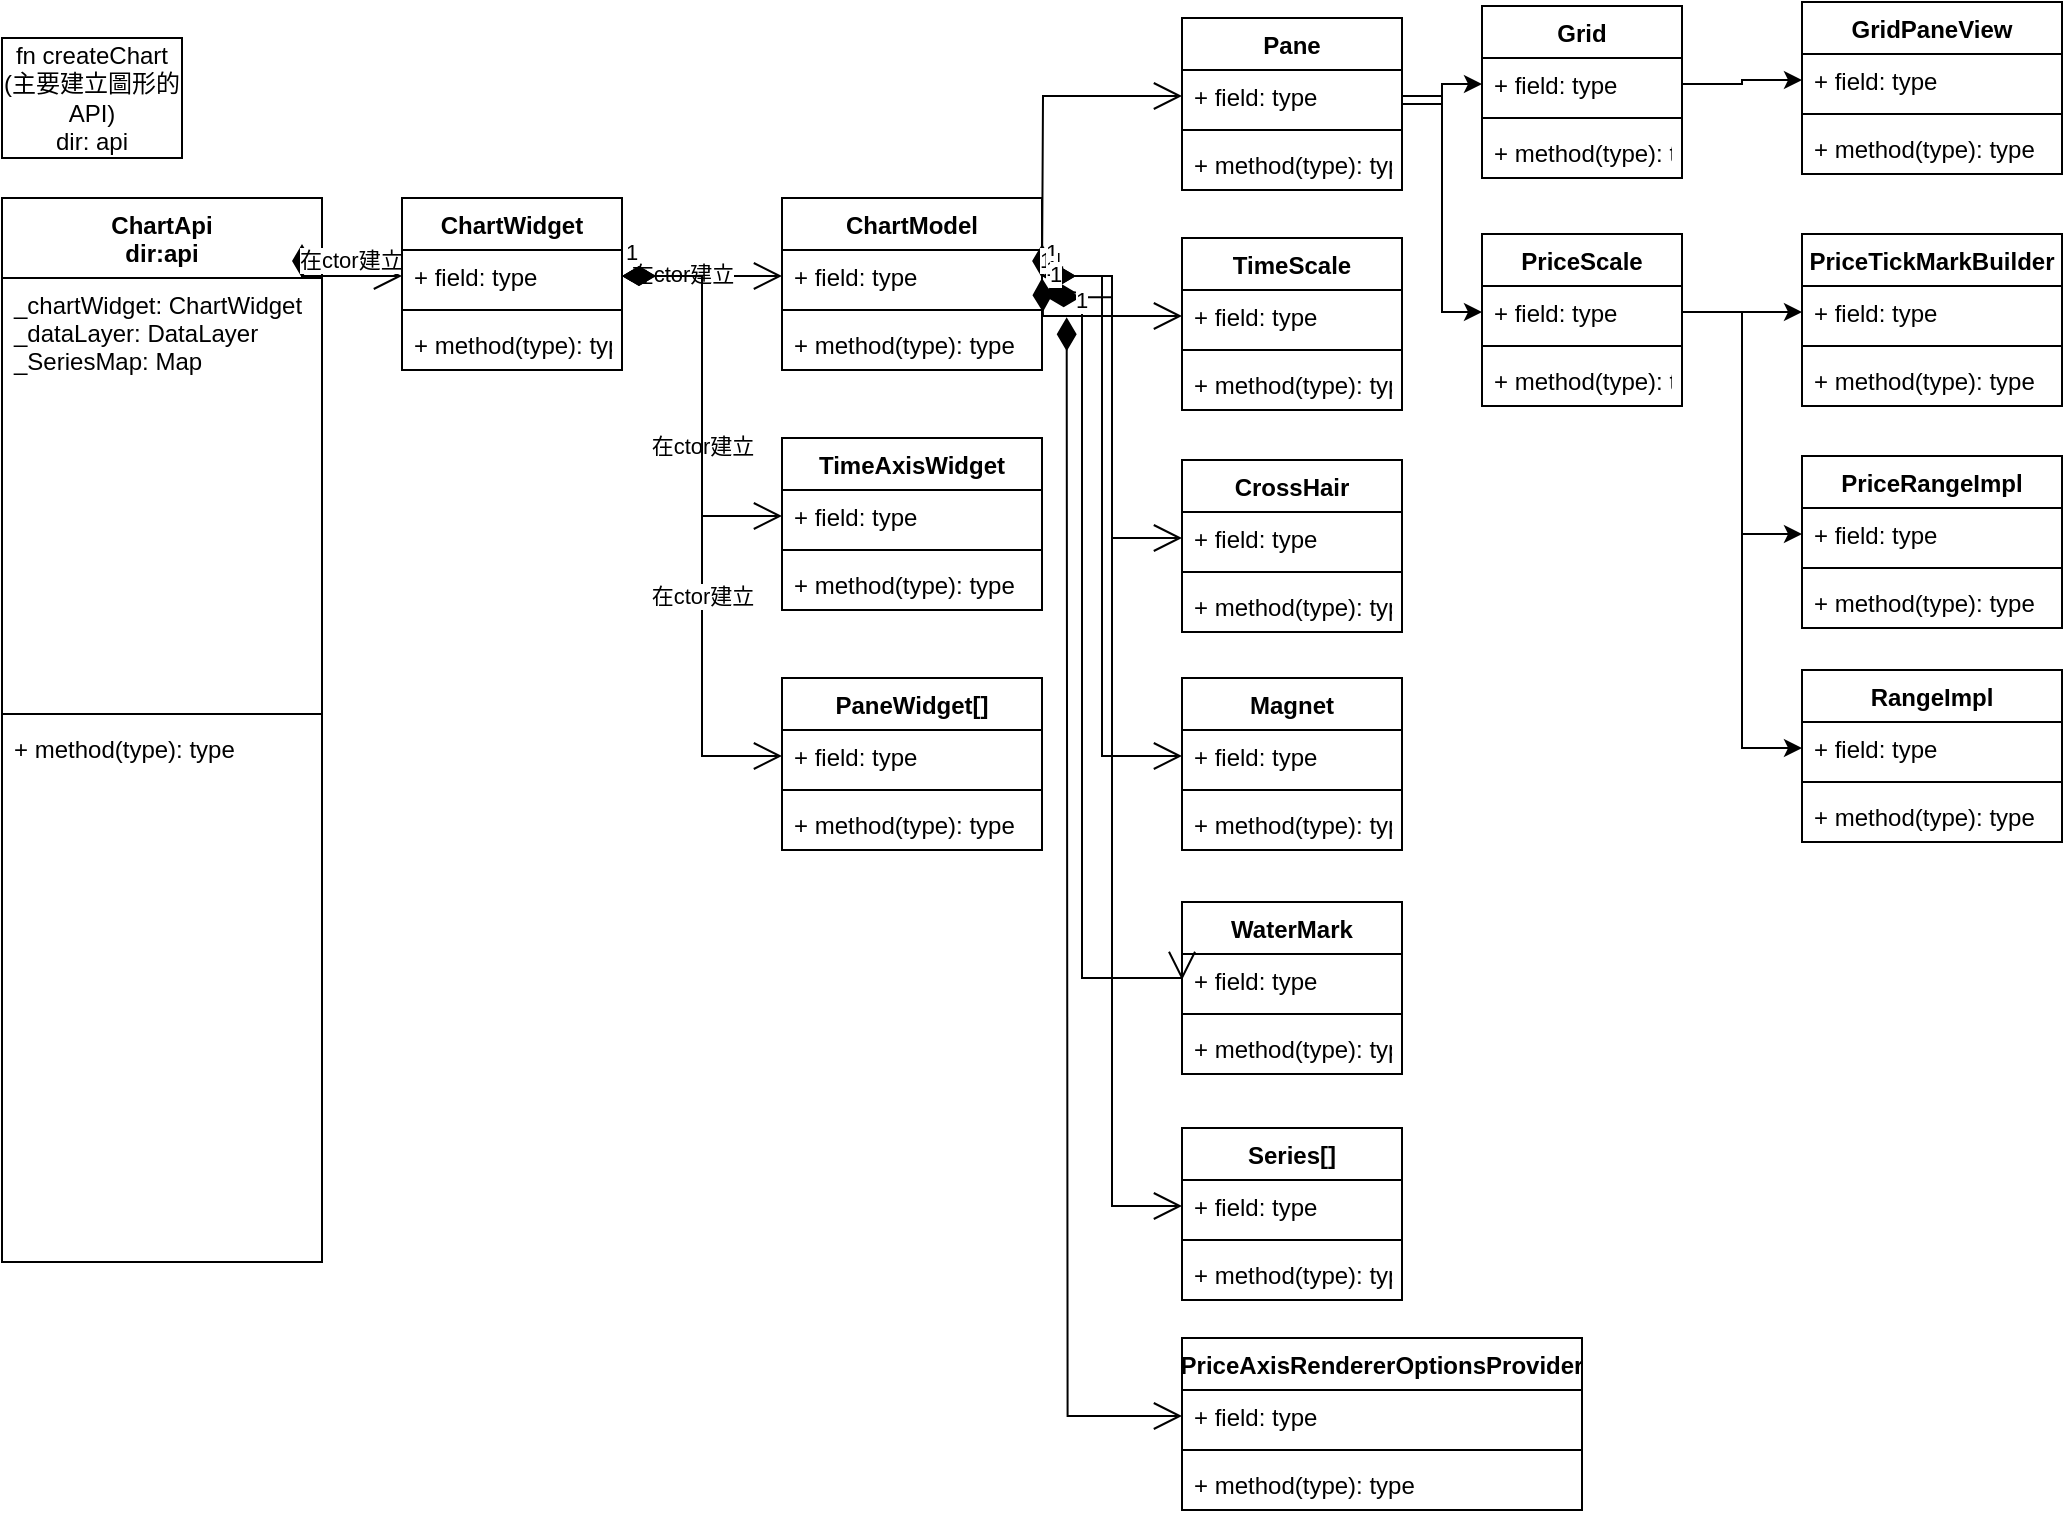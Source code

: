 <mxfile version="17.4.2" type="device" pages="2"><diagram id="wX4hpLJuxKX2fFAmijnq" name="chart"><mxGraphModel dx="1102" dy="941" grid="1" gridSize="10" guides="1" tooltips="1" connect="1" arrows="1" fold="1" page="1" pageScale="1" pageWidth="1169" pageHeight="827" math="0" shadow="0"><root><mxCell id="0"/><mxCell id="1" parent="0"/><mxCell id="rT1JqfNUoNxOcF4Sjbw8-1" value="fn createChart&lt;br&gt;(主要建立圖形的API)&lt;br&gt;dir: api" style="rounded=0;whiteSpace=wrap;html=1;" parent="1" vertex="1"><mxGeometry x="10" y="40" width="90" height="60" as="geometry"/></mxCell><mxCell id="rT1JqfNUoNxOcF4Sjbw8-2" value="ChartApi&#10;dir:api" style="swimlane;fontStyle=1;align=center;verticalAlign=top;childLayout=stackLayout;horizontal=1;startSize=40;horizontalStack=0;resizeParent=1;resizeParentMax=0;resizeLast=0;collapsible=1;marginBottom=0;" parent="1" vertex="1"><mxGeometry x="10" y="120" width="160" height="532" as="geometry"/></mxCell><mxCell id="rT1JqfNUoNxOcF4Sjbw8-13" value="在ctor建立" style="endArrow=open;html=1;endSize=12;startArrow=diamondThin;startSize=14;startFill=1;edgeStyle=orthogonalEdgeStyle;align=left;verticalAlign=bottom;rounded=0;entryX=0;entryY=0.5;entryDx=0;entryDy=0;" parent="rT1JqfNUoNxOcF4Sjbw8-2" target="rT1JqfNUoNxOcF4Sjbw8-7" edge="1"><mxGeometry x="-1" y="3" relative="1" as="geometry"><mxPoint x="150" y="40" as="sourcePoint"/><mxPoint x="310" y="40" as="targetPoint"/><Array as="points"><mxPoint x="150" y="39"/></Array></mxGeometry></mxCell><mxCell id="rT1JqfNUoNxOcF4Sjbw8-3" value="_chartWidget: ChartWidget&#10;_dataLayer: DataLayer&#10;_SeriesMap: Map" style="text;strokeColor=none;fillColor=none;align=left;verticalAlign=top;spacingLeft=4;spacingRight=4;overflow=hidden;rotatable=0;points=[[0,0.5],[1,0.5]];portConstraint=eastwest;" parent="rT1JqfNUoNxOcF4Sjbw8-2" vertex="1"><mxGeometry y="40" width="160" height="214" as="geometry"/></mxCell><mxCell id="rT1JqfNUoNxOcF4Sjbw8-4" value="" style="line;strokeWidth=1;fillColor=none;align=left;verticalAlign=middle;spacingTop=-1;spacingLeft=3;spacingRight=3;rotatable=0;labelPosition=right;points=[];portConstraint=eastwest;" parent="rT1JqfNUoNxOcF4Sjbw8-2" vertex="1"><mxGeometry y="254" width="160" height="8" as="geometry"/></mxCell><mxCell id="rT1JqfNUoNxOcF4Sjbw8-5" value="+ method(type): type" style="text;strokeColor=none;fillColor=none;align=left;verticalAlign=top;spacingLeft=4;spacingRight=4;overflow=hidden;rotatable=0;points=[[0,0.5],[1,0.5]];portConstraint=eastwest;" parent="rT1JqfNUoNxOcF4Sjbw8-2" vertex="1"><mxGeometry y="262" width="160" height="270" as="geometry"/></mxCell><mxCell id="rT1JqfNUoNxOcF4Sjbw8-6" value="ChartWidget" style="swimlane;fontStyle=1;align=center;verticalAlign=top;childLayout=stackLayout;horizontal=1;startSize=26;horizontalStack=0;resizeParent=1;resizeParentMax=0;resizeLast=0;collapsible=1;marginBottom=0;" parent="1" vertex="1"><mxGeometry x="210" y="120" width="110" height="86" as="geometry"/></mxCell><mxCell id="rT1JqfNUoNxOcF4Sjbw8-7" value="+ field: type" style="text;strokeColor=none;fillColor=none;align=left;verticalAlign=top;spacingLeft=4;spacingRight=4;overflow=hidden;rotatable=0;points=[[0,0.5],[1,0.5]];portConstraint=eastwest;" parent="rT1JqfNUoNxOcF4Sjbw8-6" vertex="1"><mxGeometry y="26" width="110" height="26" as="geometry"/></mxCell><mxCell id="rT1JqfNUoNxOcF4Sjbw8-8" value="" style="line;strokeWidth=1;fillColor=none;align=left;verticalAlign=middle;spacingTop=-1;spacingLeft=3;spacingRight=3;rotatable=0;labelPosition=right;points=[];portConstraint=eastwest;" parent="rT1JqfNUoNxOcF4Sjbw8-6" vertex="1"><mxGeometry y="52" width="110" height="8" as="geometry"/></mxCell><mxCell id="rT1JqfNUoNxOcF4Sjbw8-9" value="+ method(type): type" style="text;strokeColor=none;fillColor=none;align=left;verticalAlign=top;spacingLeft=4;spacingRight=4;overflow=hidden;rotatable=0;points=[[0,0.5],[1,0.5]];portConstraint=eastwest;" parent="rT1JqfNUoNxOcF4Sjbw8-6" vertex="1"><mxGeometry y="60" width="110" height="26" as="geometry"/></mxCell><mxCell id="rT1JqfNUoNxOcF4Sjbw8-15" value="ChartModel" style="swimlane;fontStyle=1;align=center;verticalAlign=top;childLayout=stackLayout;horizontal=1;startSize=26;horizontalStack=0;resizeParent=1;resizeParentMax=0;resizeLast=0;collapsible=1;marginBottom=0;" parent="1" vertex="1"><mxGeometry x="400" y="120" width="130" height="86" as="geometry"/></mxCell><mxCell id="rT1JqfNUoNxOcF4Sjbw8-16" value="+ field: type" style="text;strokeColor=none;fillColor=none;align=left;verticalAlign=top;spacingLeft=4;spacingRight=4;overflow=hidden;rotatable=0;points=[[0,0.5],[1,0.5]];portConstraint=eastwest;" parent="rT1JqfNUoNxOcF4Sjbw8-15" vertex="1"><mxGeometry y="26" width="130" height="26" as="geometry"/></mxCell><mxCell id="rT1JqfNUoNxOcF4Sjbw8-17" value="" style="line;strokeWidth=1;fillColor=none;align=left;verticalAlign=middle;spacingTop=-1;spacingLeft=3;spacingRight=3;rotatable=0;labelPosition=right;points=[];portConstraint=eastwest;" parent="rT1JqfNUoNxOcF4Sjbw8-15" vertex="1"><mxGeometry y="52" width="130" height="8" as="geometry"/></mxCell><mxCell id="rT1JqfNUoNxOcF4Sjbw8-18" value="+ method(type): type" style="text;strokeColor=none;fillColor=none;align=left;verticalAlign=top;spacingLeft=4;spacingRight=4;overflow=hidden;rotatable=0;points=[[0,0.5],[1,0.5]];portConstraint=eastwest;" parent="rT1JqfNUoNxOcF4Sjbw8-15" vertex="1"><mxGeometry y="60" width="130" height="26" as="geometry"/></mxCell><mxCell id="rT1JqfNUoNxOcF4Sjbw8-23" value="1" style="endArrow=open;html=1;endSize=12;startArrow=diamondThin;startSize=14;startFill=1;edgeStyle=orthogonalEdgeStyle;align=left;verticalAlign=bottom;rounded=0;exitX=1;exitY=0.5;exitDx=0;exitDy=0;" parent="1" source="rT1JqfNUoNxOcF4Sjbw8-7" target="rT1JqfNUoNxOcF4Sjbw8-16" edge="1"><mxGeometry x="-1" y="3" relative="1" as="geometry"><mxPoint x="300" y="300" as="sourcePoint"/><mxPoint x="400" y="159" as="targetPoint"/></mxGeometry></mxCell><mxCell id="rT1JqfNUoNxOcF4Sjbw8-24" value="在ctor建立" style="edgeLabel;html=1;align=center;verticalAlign=middle;resizable=0;points=[];" parent="rT1JqfNUoNxOcF4Sjbw8-23" vertex="1" connectable="0"><mxGeometry x="-0.255" y="1" relative="1" as="geometry"><mxPoint as="offset"/></mxGeometry></mxCell><mxCell id="rT1JqfNUoNxOcF4Sjbw8-25" value="TimeAxisWidget" style="swimlane;fontStyle=1;align=center;verticalAlign=top;childLayout=stackLayout;horizontal=1;startSize=26;horizontalStack=0;resizeParent=1;resizeParentMax=0;resizeLast=0;collapsible=1;marginBottom=0;" parent="1" vertex="1"><mxGeometry x="400" y="240" width="130" height="86" as="geometry"/></mxCell><mxCell id="rT1JqfNUoNxOcF4Sjbw8-26" value="+ field: type" style="text;strokeColor=none;fillColor=none;align=left;verticalAlign=top;spacingLeft=4;spacingRight=4;overflow=hidden;rotatable=0;points=[[0,0.5],[1,0.5]];portConstraint=eastwest;" parent="rT1JqfNUoNxOcF4Sjbw8-25" vertex="1"><mxGeometry y="26" width="130" height="26" as="geometry"/></mxCell><mxCell id="rT1JqfNUoNxOcF4Sjbw8-27" value="" style="line;strokeWidth=1;fillColor=none;align=left;verticalAlign=middle;spacingTop=-1;spacingLeft=3;spacingRight=3;rotatable=0;labelPosition=right;points=[];portConstraint=eastwest;" parent="rT1JqfNUoNxOcF4Sjbw8-25" vertex="1"><mxGeometry y="52" width="130" height="8" as="geometry"/></mxCell><mxCell id="rT1JqfNUoNxOcF4Sjbw8-28" value="+ method(type): type" style="text;strokeColor=none;fillColor=none;align=left;verticalAlign=top;spacingLeft=4;spacingRight=4;overflow=hidden;rotatable=0;points=[[0,0.5],[1,0.5]];portConstraint=eastwest;" parent="rT1JqfNUoNxOcF4Sjbw8-25" vertex="1"><mxGeometry y="60" width="130" height="26" as="geometry"/></mxCell><mxCell id="rT1JqfNUoNxOcF4Sjbw8-29" value="1" style="endArrow=open;html=1;endSize=12;startArrow=diamondThin;startSize=14;startFill=1;edgeStyle=orthogonalEdgeStyle;align=left;verticalAlign=bottom;rounded=0;entryX=0;entryY=0.5;entryDx=0;entryDy=0;exitX=1;exitY=0.5;exitDx=0;exitDy=0;" parent="1" source="rT1JqfNUoNxOcF4Sjbw8-7" target="rT1JqfNUoNxOcF4Sjbw8-26" edge="1"><mxGeometry x="-1" y="3" relative="1" as="geometry"><mxPoint x="250" y="290" as="sourcePoint"/><mxPoint x="410" y="290" as="targetPoint"/></mxGeometry></mxCell><mxCell id="rT1JqfNUoNxOcF4Sjbw8-30" value="在ctor建立" style="edgeLabel;html=1;align=center;verticalAlign=middle;resizable=0;points=[];" parent="rT1JqfNUoNxOcF4Sjbw8-29" vertex="1" connectable="0"><mxGeometry x="0.25" relative="1" as="geometry"><mxPoint as="offset"/></mxGeometry></mxCell><mxCell id="rT1JqfNUoNxOcF4Sjbw8-31" value="PaneWidget[]" style="swimlane;fontStyle=1;align=center;verticalAlign=top;childLayout=stackLayout;horizontal=1;startSize=26;horizontalStack=0;resizeParent=1;resizeParentMax=0;resizeLast=0;collapsible=1;marginBottom=0;" parent="1" vertex="1"><mxGeometry x="400" y="360" width="130" height="86" as="geometry"/></mxCell><mxCell id="rT1JqfNUoNxOcF4Sjbw8-32" value="+ field: type" style="text;strokeColor=none;fillColor=none;align=left;verticalAlign=top;spacingLeft=4;spacingRight=4;overflow=hidden;rotatable=0;points=[[0,0.5],[1,0.5]];portConstraint=eastwest;" parent="rT1JqfNUoNxOcF4Sjbw8-31" vertex="1"><mxGeometry y="26" width="130" height="26" as="geometry"/></mxCell><mxCell id="rT1JqfNUoNxOcF4Sjbw8-33" value="" style="line;strokeWidth=1;fillColor=none;align=left;verticalAlign=middle;spacingTop=-1;spacingLeft=3;spacingRight=3;rotatable=0;labelPosition=right;points=[];portConstraint=eastwest;" parent="rT1JqfNUoNxOcF4Sjbw8-31" vertex="1"><mxGeometry y="52" width="130" height="8" as="geometry"/></mxCell><mxCell id="rT1JqfNUoNxOcF4Sjbw8-34" value="+ method(type): type" style="text;strokeColor=none;fillColor=none;align=left;verticalAlign=top;spacingLeft=4;spacingRight=4;overflow=hidden;rotatable=0;points=[[0,0.5],[1,0.5]];portConstraint=eastwest;" parent="rT1JqfNUoNxOcF4Sjbw8-31" vertex="1"><mxGeometry y="60" width="130" height="26" as="geometry"/></mxCell><mxCell id="rT1JqfNUoNxOcF4Sjbw8-36" value="1" style="endArrow=open;html=1;endSize=12;startArrow=diamondThin;startSize=14;startFill=1;edgeStyle=orthogonalEdgeStyle;align=left;verticalAlign=bottom;rounded=0;entryX=0;entryY=0.5;entryDx=0;entryDy=0;exitX=1;exitY=0.5;exitDx=0;exitDy=0;" parent="1" source="rT1JqfNUoNxOcF4Sjbw8-7" target="rT1JqfNUoNxOcF4Sjbw8-32" edge="1"><mxGeometry x="-1" y="3" relative="1" as="geometry"><mxPoint x="330" y="169" as="sourcePoint"/><mxPoint x="410" y="289" as="targetPoint"/></mxGeometry></mxCell><mxCell id="rT1JqfNUoNxOcF4Sjbw8-37" value="在ctor建立" style="edgeLabel;html=1;align=center;verticalAlign=middle;resizable=0;points=[];" parent="rT1JqfNUoNxOcF4Sjbw8-36" vertex="1" connectable="0"><mxGeometry x="0.25" relative="1" as="geometry"><mxPoint as="offset"/></mxGeometry></mxCell><mxCell id="9ZNfrQ0aLIM0Vaa7rrY8-13" style="edgeStyle=orthogonalEdgeStyle;rounded=0;orthogonalLoop=1;jettySize=auto;html=1;entryX=0;entryY=0.5;entryDx=0;entryDy=0;" parent="1" source="k23YChKRUYtq7z4PRbTY-1" target="9ZNfrQ0aLIM0Vaa7rrY8-8" edge="1"><mxGeometry relative="1" as="geometry"/></mxCell><mxCell id="k23YChKRUYtq7z4PRbTY-1" value="Pane" style="swimlane;fontStyle=1;align=center;verticalAlign=top;childLayout=stackLayout;horizontal=1;startSize=26;horizontalStack=0;resizeParent=1;resizeParentMax=0;resizeLast=0;collapsible=1;marginBottom=0;" parent="1" vertex="1"><mxGeometry x="600" y="30" width="110" height="86" as="geometry"/></mxCell><mxCell id="k23YChKRUYtq7z4PRbTY-2" value="+ field: type" style="text;strokeColor=none;fillColor=none;align=left;verticalAlign=top;spacingLeft=4;spacingRight=4;overflow=hidden;rotatable=0;points=[[0,0.5],[1,0.5]];portConstraint=eastwest;" parent="k23YChKRUYtq7z4PRbTY-1" vertex="1"><mxGeometry y="26" width="110" height="26" as="geometry"/></mxCell><mxCell id="k23YChKRUYtq7z4PRbTY-3" value="" style="line;strokeWidth=1;fillColor=none;align=left;verticalAlign=middle;spacingTop=-1;spacingLeft=3;spacingRight=3;rotatable=0;labelPosition=right;points=[];portConstraint=eastwest;" parent="k23YChKRUYtq7z4PRbTY-1" vertex="1"><mxGeometry y="52" width="110" height="8" as="geometry"/></mxCell><mxCell id="k23YChKRUYtq7z4PRbTY-4" value="+ method(type): type" style="text;strokeColor=none;fillColor=none;align=left;verticalAlign=top;spacingLeft=4;spacingRight=4;overflow=hidden;rotatable=0;points=[[0,0.5],[1,0.5]];portConstraint=eastwest;" parent="k23YChKRUYtq7z4PRbTY-1" vertex="1"><mxGeometry y="60" width="110" height="26" as="geometry"/></mxCell><mxCell id="k23YChKRUYtq7z4PRbTY-5" value="TimeScale" style="swimlane;fontStyle=1;align=center;verticalAlign=top;childLayout=stackLayout;horizontal=1;startSize=26;horizontalStack=0;resizeParent=1;resizeParentMax=0;resizeLast=0;collapsible=1;marginBottom=0;" parent="1" vertex="1"><mxGeometry x="600" y="140" width="110" height="86" as="geometry"/></mxCell><mxCell id="k23YChKRUYtq7z4PRbTY-23" value="1" style="endArrow=open;html=1;endSize=12;startArrow=diamondThin;startSize=14;startFill=1;edgeStyle=orthogonalEdgeStyle;align=left;verticalAlign=bottom;rounded=0;entryX=0;entryY=0.5;entryDx=0;entryDy=0;" parent="k23YChKRUYtq7z4PRbTY-5" target="k23YChKRUYtq7z4PRbTY-6" edge="1"><mxGeometry x="-1" y="3" relative="1" as="geometry"><mxPoint x="-70" y="20" as="sourcePoint"/><mxPoint x="90" y="26" as="targetPoint"/></mxGeometry></mxCell><mxCell id="k23YChKRUYtq7z4PRbTY-6" value="+ field: type" style="text;strokeColor=none;fillColor=none;align=left;verticalAlign=top;spacingLeft=4;spacingRight=4;overflow=hidden;rotatable=0;points=[[0,0.5],[1,0.5]];portConstraint=eastwest;" parent="k23YChKRUYtq7z4PRbTY-5" vertex="1"><mxGeometry y="26" width="110" height="26" as="geometry"/></mxCell><mxCell id="k23YChKRUYtq7z4PRbTY-7" value="" style="line;strokeWidth=1;fillColor=none;align=left;verticalAlign=middle;spacingTop=-1;spacingLeft=3;spacingRight=3;rotatable=0;labelPosition=right;points=[];portConstraint=eastwest;" parent="k23YChKRUYtq7z4PRbTY-5" vertex="1"><mxGeometry y="52" width="110" height="8" as="geometry"/></mxCell><mxCell id="k23YChKRUYtq7z4PRbTY-8" value="+ method(type): type" style="text;strokeColor=none;fillColor=none;align=left;verticalAlign=top;spacingLeft=4;spacingRight=4;overflow=hidden;rotatable=0;points=[[0,0.5],[1,0.5]];portConstraint=eastwest;" parent="k23YChKRUYtq7z4PRbTY-5" vertex="1"><mxGeometry y="60" width="110" height="26" as="geometry"/></mxCell><mxCell id="k23YChKRUYtq7z4PRbTY-9" value="CrossHair" style="swimlane;fontStyle=1;align=center;verticalAlign=top;childLayout=stackLayout;horizontal=1;startSize=26;horizontalStack=0;resizeParent=1;resizeParentMax=0;resizeLast=0;collapsible=1;marginBottom=0;" parent="1" vertex="1"><mxGeometry x="600" y="251" width="110" height="86" as="geometry"/></mxCell><mxCell id="k23YChKRUYtq7z4PRbTY-10" value="+ field: type" style="text;strokeColor=none;fillColor=none;align=left;verticalAlign=top;spacingLeft=4;spacingRight=4;overflow=hidden;rotatable=0;points=[[0,0.5],[1,0.5]];portConstraint=eastwest;" parent="k23YChKRUYtq7z4PRbTY-9" vertex="1"><mxGeometry y="26" width="110" height="26" as="geometry"/></mxCell><mxCell id="k23YChKRUYtq7z4PRbTY-11" value="" style="line;strokeWidth=1;fillColor=none;align=left;verticalAlign=middle;spacingTop=-1;spacingLeft=3;spacingRight=3;rotatable=0;labelPosition=right;points=[];portConstraint=eastwest;" parent="k23YChKRUYtq7z4PRbTY-9" vertex="1"><mxGeometry y="52" width="110" height="8" as="geometry"/></mxCell><mxCell id="k23YChKRUYtq7z4PRbTY-12" value="+ method(type): type" style="text;strokeColor=none;fillColor=none;align=left;verticalAlign=top;spacingLeft=4;spacingRight=4;overflow=hidden;rotatable=0;points=[[0,0.5],[1,0.5]];portConstraint=eastwest;" parent="k23YChKRUYtq7z4PRbTY-9" vertex="1"><mxGeometry y="60" width="110" height="26" as="geometry"/></mxCell><mxCell id="k23YChKRUYtq7z4PRbTY-13" value="Magnet" style="swimlane;fontStyle=1;align=center;verticalAlign=top;childLayout=stackLayout;horizontal=1;startSize=26;horizontalStack=0;resizeParent=1;resizeParentMax=0;resizeLast=0;collapsible=1;marginBottom=0;" parent="1" vertex="1"><mxGeometry x="600" y="360" width="110" height="86" as="geometry"/></mxCell><mxCell id="k23YChKRUYtq7z4PRbTY-14" value="+ field: type" style="text;strokeColor=none;fillColor=none;align=left;verticalAlign=top;spacingLeft=4;spacingRight=4;overflow=hidden;rotatable=0;points=[[0,0.5],[1,0.5]];portConstraint=eastwest;" parent="k23YChKRUYtq7z4PRbTY-13" vertex="1"><mxGeometry y="26" width="110" height="26" as="geometry"/></mxCell><mxCell id="k23YChKRUYtq7z4PRbTY-15" value="" style="line;strokeWidth=1;fillColor=none;align=left;verticalAlign=middle;spacingTop=-1;spacingLeft=3;spacingRight=3;rotatable=0;labelPosition=right;points=[];portConstraint=eastwest;" parent="k23YChKRUYtq7z4PRbTY-13" vertex="1"><mxGeometry y="52" width="110" height="8" as="geometry"/></mxCell><mxCell id="k23YChKRUYtq7z4PRbTY-16" value="+ method(type): type" style="text;strokeColor=none;fillColor=none;align=left;verticalAlign=top;spacingLeft=4;spacingRight=4;overflow=hidden;rotatable=0;points=[[0,0.5],[1,0.5]];portConstraint=eastwest;" parent="k23YChKRUYtq7z4PRbTY-13" vertex="1"><mxGeometry y="60" width="110" height="26" as="geometry"/></mxCell><mxCell id="k23YChKRUYtq7z4PRbTY-17" value="WaterMark" style="swimlane;fontStyle=1;align=center;verticalAlign=top;childLayout=stackLayout;horizontal=1;startSize=26;horizontalStack=0;resizeParent=1;resizeParentMax=0;resizeLast=0;collapsible=1;marginBottom=0;" parent="1" vertex="1"><mxGeometry x="600" y="472" width="110" height="86" as="geometry"/></mxCell><mxCell id="k23YChKRUYtq7z4PRbTY-18" value="+ field: type" style="text;strokeColor=none;fillColor=none;align=left;verticalAlign=top;spacingLeft=4;spacingRight=4;overflow=hidden;rotatable=0;points=[[0,0.5],[1,0.5]];portConstraint=eastwest;" parent="k23YChKRUYtq7z4PRbTY-17" vertex="1"><mxGeometry y="26" width="110" height="26" as="geometry"/></mxCell><mxCell id="k23YChKRUYtq7z4PRbTY-19" value="" style="line;strokeWidth=1;fillColor=none;align=left;verticalAlign=middle;spacingTop=-1;spacingLeft=3;spacingRight=3;rotatable=0;labelPosition=right;points=[];portConstraint=eastwest;" parent="k23YChKRUYtq7z4PRbTY-17" vertex="1"><mxGeometry y="52" width="110" height="8" as="geometry"/></mxCell><mxCell id="k23YChKRUYtq7z4PRbTY-20" value="+ method(type): type" style="text;strokeColor=none;fillColor=none;align=left;verticalAlign=top;spacingLeft=4;spacingRight=4;overflow=hidden;rotatable=0;points=[[0,0.5],[1,0.5]];portConstraint=eastwest;" parent="k23YChKRUYtq7z4PRbTY-17" vertex="1"><mxGeometry y="60" width="110" height="26" as="geometry"/></mxCell><mxCell id="k23YChKRUYtq7z4PRbTY-22" value="1" style="endArrow=open;html=1;endSize=12;startArrow=diamondThin;startSize=14;startFill=1;edgeStyle=orthogonalEdgeStyle;align=left;verticalAlign=bottom;rounded=0;entryX=0;entryY=0.5;entryDx=0;entryDy=0;" parent="1" target="k23YChKRUYtq7z4PRbTY-2" edge="1"><mxGeometry x="-1" y="3" relative="1" as="geometry"><mxPoint x="530" y="160" as="sourcePoint"/><mxPoint x="690" y="160" as="targetPoint"/></mxGeometry></mxCell><mxCell id="k23YChKRUYtq7z4PRbTY-24" value="1" style="endArrow=open;html=1;endSize=12;startArrow=diamondThin;startSize=14;startFill=1;edgeStyle=orthogonalEdgeStyle;align=left;verticalAlign=bottom;rounded=0;entryX=0;entryY=0.5;entryDx=0;entryDy=0;" parent="1" source="rT1JqfNUoNxOcF4Sjbw8-16" target="k23YChKRUYtq7z4PRbTY-10" edge="1"><mxGeometry x="-1" y="3" relative="1" as="geometry"><mxPoint x="550" y="210" as="sourcePoint"/><mxPoint x="710" y="210" as="targetPoint"/></mxGeometry></mxCell><mxCell id="k23YChKRUYtq7z4PRbTY-25" value="1" style="endArrow=open;html=1;endSize=12;startArrow=diamondThin;startSize=14;startFill=1;edgeStyle=orthogonalEdgeStyle;align=left;verticalAlign=bottom;rounded=0;exitX=1;exitY=0.5;exitDx=0;exitDy=0;entryX=0;entryY=0.5;entryDx=0;entryDy=0;" parent="1" source="rT1JqfNUoNxOcF4Sjbw8-16" target="k23YChKRUYtq7z4PRbTY-14" edge="1"><mxGeometry x="-1" y="3" relative="1" as="geometry"><mxPoint x="510" y="480" as="sourcePoint"/><mxPoint x="670" y="480" as="targetPoint"/><Array as="points"><mxPoint x="560" y="159"/><mxPoint x="560" y="399"/></Array></mxGeometry></mxCell><mxCell id="k23YChKRUYtq7z4PRbTY-26" value="1" style="endArrow=open;html=1;endSize=12;startArrow=diamondThin;startSize=14;startFill=1;edgeStyle=orthogonalEdgeStyle;align=left;verticalAlign=bottom;rounded=0;exitX=1;exitY=0.815;exitDx=0;exitDy=0;exitPerimeter=0;entryX=0;entryY=0.5;entryDx=0;entryDy=0;" parent="1" source="rT1JqfNUoNxOcF4Sjbw8-16" target="k23YChKRUYtq7z4PRbTY-18" edge="1"><mxGeometry x="-1" y="3" relative="1" as="geometry"><mxPoint x="500" y="520" as="sourcePoint"/><mxPoint x="590" y="510" as="targetPoint"/><Array as="points"><mxPoint x="550" y="167"/><mxPoint x="550" y="510"/></Array></mxGeometry></mxCell><mxCell id="k23YChKRUYtq7z4PRbTY-27" value="Series[]" style="swimlane;fontStyle=1;align=center;verticalAlign=top;childLayout=stackLayout;horizontal=1;startSize=26;horizontalStack=0;resizeParent=1;resizeParentMax=0;resizeLast=0;collapsible=1;marginBottom=0;" parent="1" vertex="1"><mxGeometry x="600" y="585" width="110" height="86" as="geometry"/></mxCell><mxCell id="k23YChKRUYtq7z4PRbTY-28" value="+ field: type" style="text;strokeColor=none;fillColor=none;align=left;verticalAlign=top;spacingLeft=4;spacingRight=4;overflow=hidden;rotatable=0;points=[[0,0.5],[1,0.5]];portConstraint=eastwest;" parent="k23YChKRUYtq7z4PRbTY-27" vertex="1"><mxGeometry y="26" width="110" height="26" as="geometry"/></mxCell><mxCell id="k23YChKRUYtq7z4PRbTY-29" value="" style="line;strokeWidth=1;fillColor=none;align=left;verticalAlign=middle;spacingTop=-1;spacingLeft=3;spacingRight=3;rotatable=0;labelPosition=right;points=[];portConstraint=eastwest;" parent="k23YChKRUYtq7z4PRbTY-27" vertex="1"><mxGeometry y="52" width="110" height="8" as="geometry"/></mxCell><mxCell id="k23YChKRUYtq7z4PRbTY-30" value="+ method(type): type" style="text;strokeColor=none;fillColor=none;align=left;verticalAlign=top;spacingLeft=4;spacingRight=4;overflow=hidden;rotatable=0;points=[[0,0.5],[1,0.5]];portConstraint=eastwest;" parent="k23YChKRUYtq7z4PRbTY-27" vertex="1"><mxGeometry y="60" width="110" height="26" as="geometry"/></mxCell><mxCell id="k23YChKRUYtq7z4PRbTY-31" value="1" style="endArrow=open;html=1;endSize=12;startArrow=diamondThin;startSize=14;startFill=1;edgeStyle=orthogonalEdgeStyle;align=left;verticalAlign=bottom;rounded=0;exitX=1.018;exitY=0.908;exitDx=0;exitDy=0;exitPerimeter=0;entryX=0;entryY=0.5;entryDx=0;entryDy=0;" parent="1" source="rT1JqfNUoNxOcF4Sjbw8-16" target="k23YChKRUYtq7z4PRbTY-28" edge="1"><mxGeometry x="-1" y="3" relative="1" as="geometry"><mxPoint x="460" y="640" as="sourcePoint"/><mxPoint x="620" y="640" as="targetPoint"/></mxGeometry></mxCell><mxCell id="9ZNfrQ0aLIM0Vaa7rrY8-1" value="PriceAxisRendererOptionsProvider" style="swimlane;fontStyle=1;align=center;verticalAlign=top;childLayout=stackLayout;horizontal=1;startSize=26;horizontalStack=0;resizeParent=1;resizeParentMax=0;resizeLast=0;collapsible=1;marginBottom=0;" parent="1" vertex="1"><mxGeometry x="600" y="690" width="200" height="86" as="geometry"/></mxCell><mxCell id="9ZNfrQ0aLIM0Vaa7rrY8-2" value="+ field: type" style="text;strokeColor=none;fillColor=none;align=left;verticalAlign=top;spacingLeft=4;spacingRight=4;overflow=hidden;rotatable=0;points=[[0,0.5],[1,0.5]];portConstraint=eastwest;" parent="9ZNfrQ0aLIM0Vaa7rrY8-1" vertex="1"><mxGeometry y="26" width="200" height="26" as="geometry"/></mxCell><mxCell id="9ZNfrQ0aLIM0Vaa7rrY8-3" value="" style="line;strokeWidth=1;fillColor=none;align=left;verticalAlign=middle;spacingTop=-1;spacingLeft=3;spacingRight=3;rotatable=0;labelPosition=right;points=[];portConstraint=eastwest;" parent="9ZNfrQ0aLIM0Vaa7rrY8-1" vertex="1"><mxGeometry y="52" width="200" height="8" as="geometry"/></mxCell><mxCell id="9ZNfrQ0aLIM0Vaa7rrY8-4" value="+ method(type): type" style="text;strokeColor=none;fillColor=none;align=left;verticalAlign=top;spacingLeft=4;spacingRight=4;overflow=hidden;rotatable=0;points=[[0,0.5],[1,0.5]];portConstraint=eastwest;" parent="9ZNfrQ0aLIM0Vaa7rrY8-1" vertex="1"><mxGeometry y="60" width="200" height="26" as="geometry"/></mxCell><mxCell id="9ZNfrQ0aLIM0Vaa7rrY8-6" value="1" style="endArrow=open;html=1;endSize=12;startArrow=diamondThin;startSize=14;startFill=1;edgeStyle=orthogonalEdgeStyle;align=left;verticalAlign=bottom;rounded=0;exitX=1.018;exitY=0.908;exitDx=0;exitDy=0;exitPerimeter=0;entryX=0;entryY=0.5;entryDx=0;entryDy=0;" parent="1" target="9ZNfrQ0aLIM0Vaa7rrY8-2" edge="1"><mxGeometry x="-1" y="3" relative="1" as="geometry"><mxPoint x="542.34" y="179.608" as="sourcePoint"/><mxPoint x="610" y="634" as="targetPoint"/></mxGeometry></mxCell><mxCell id="9ZNfrQ0aLIM0Vaa7rrY8-7" value="Grid" style="swimlane;fontStyle=1;align=center;verticalAlign=top;childLayout=stackLayout;horizontal=1;startSize=26;horizontalStack=0;resizeParent=1;resizeParentMax=0;resizeLast=0;collapsible=1;marginBottom=0;" parent="1" vertex="1"><mxGeometry x="750" y="24" width="100" height="86" as="geometry"/></mxCell><mxCell id="9ZNfrQ0aLIM0Vaa7rrY8-8" value="+ field: type" style="text;strokeColor=none;fillColor=none;align=left;verticalAlign=top;spacingLeft=4;spacingRight=4;overflow=hidden;rotatable=0;points=[[0,0.5],[1,0.5]];portConstraint=eastwest;" parent="9ZNfrQ0aLIM0Vaa7rrY8-7" vertex="1"><mxGeometry y="26" width="100" height="26" as="geometry"/></mxCell><mxCell id="9ZNfrQ0aLIM0Vaa7rrY8-9" value="" style="line;strokeWidth=1;fillColor=none;align=left;verticalAlign=middle;spacingTop=-1;spacingLeft=3;spacingRight=3;rotatable=0;labelPosition=right;points=[];portConstraint=eastwest;" parent="9ZNfrQ0aLIM0Vaa7rrY8-7" vertex="1"><mxGeometry y="52" width="100" height="8" as="geometry"/></mxCell><mxCell id="9ZNfrQ0aLIM0Vaa7rrY8-10" value="+ method(type): type" style="text;strokeColor=none;fillColor=none;align=left;verticalAlign=top;spacingLeft=4;spacingRight=4;overflow=hidden;rotatable=0;points=[[0,0.5],[1,0.5]];portConstraint=eastwest;" parent="9ZNfrQ0aLIM0Vaa7rrY8-7" vertex="1"><mxGeometry y="60" width="100" height="26" as="geometry"/></mxCell><mxCell id="9ZNfrQ0aLIM0Vaa7rrY8-14" value="GridPaneView" style="swimlane;fontStyle=1;align=center;verticalAlign=top;childLayout=stackLayout;horizontal=1;startSize=26;horizontalStack=0;resizeParent=1;resizeParentMax=0;resizeLast=0;collapsible=1;marginBottom=0;" parent="1" vertex="1"><mxGeometry x="910" y="22" width="130" height="86" as="geometry"/></mxCell><mxCell id="9ZNfrQ0aLIM0Vaa7rrY8-15" value="+ field: type" style="text;strokeColor=none;fillColor=none;align=left;verticalAlign=top;spacingLeft=4;spacingRight=4;overflow=hidden;rotatable=0;points=[[0,0.5],[1,0.5]];portConstraint=eastwest;" parent="9ZNfrQ0aLIM0Vaa7rrY8-14" vertex="1"><mxGeometry y="26" width="130" height="26" as="geometry"/></mxCell><mxCell id="9ZNfrQ0aLIM0Vaa7rrY8-16" value="" style="line;strokeWidth=1;fillColor=none;align=left;verticalAlign=middle;spacingTop=-1;spacingLeft=3;spacingRight=3;rotatable=0;labelPosition=right;points=[];portConstraint=eastwest;" parent="9ZNfrQ0aLIM0Vaa7rrY8-14" vertex="1"><mxGeometry y="52" width="130" height="8" as="geometry"/></mxCell><mxCell id="9ZNfrQ0aLIM0Vaa7rrY8-17" value="+ method(type): type" style="text;strokeColor=none;fillColor=none;align=left;verticalAlign=top;spacingLeft=4;spacingRight=4;overflow=hidden;rotatable=0;points=[[0,0.5],[1,0.5]];portConstraint=eastwest;" parent="9ZNfrQ0aLIM0Vaa7rrY8-14" vertex="1"><mxGeometry y="60" width="130" height="26" as="geometry"/></mxCell><mxCell id="9ZNfrQ0aLIM0Vaa7rrY8-18" style="edgeStyle=orthogonalEdgeStyle;rounded=0;orthogonalLoop=1;jettySize=auto;html=1;exitX=1;exitY=0.5;exitDx=0;exitDy=0;" parent="1" source="9ZNfrQ0aLIM0Vaa7rrY8-8" target="9ZNfrQ0aLIM0Vaa7rrY8-15" edge="1"><mxGeometry relative="1" as="geometry"/></mxCell><mxCell id="K0tDXF3xyoU0IcBj58wE-1" value="PriceScale" style="swimlane;fontStyle=1;align=center;verticalAlign=top;childLayout=stackLayout;horizontal=1;startSize=26;horizontalStack=0;resizeParent=1;resizeParentMax=0;resizeLast=0;collapsible=1;marginBottom=0;" parent="1" vertex="1"><mxGeometry x="750" y="138" width="100" height="86" as="geometry"/></mxCell><mxCell id="K0tDXF3xyoU0IcBj58wE-2" value="+ field: type" style="text;strokeColor=none;fillColor=none;align=left;verticalAlign=top;spacingLeft=4;spacingRight=4;overflow=hidden;rotatable=0;points=[[0,0.5],[1,0.5]];portConstraint=eastwest;" parent="K0tDXF3xyoU0IcBj58wE-1" vertex="1"><mxGeometry y="26" width="100" height="26" as="geometry"/></mxCell><mxCell id="K0tDXF3xyoU0IcBj58wE-3" value="" style="line;strokeWidth=1;fillColor=none;align=left;verticalAlign=middle;spacingTop=-1;spacingLeft=3;spacingRight=3;rotatable=0;labelPosition=right;points=[];portConstraint=eastwest;" parent="K0tDXF3xyoU0IcBj58wE-1" vertex="1"><mxGeometry y="52" width="100" height="8" as="geometry"/></mxCell><mxCell id="K0tDXF3xyoU0IcBj58wE-4" value="+ method(type): type" style="text;strokeColor=none;fillColor=none;align=left;verticalAlign=top;spacingLeft=4;spacingRight=4;overflow=hidden;rotatable=0;points=[[0,0.5],[1,0.5]];portConstraint=eastwest;" parent="K0tDXF3xyoU0IcBj58wE-1" vertex="1"><mxGeometry y="60" width="100" height="26" as="geometry"/></mxCell><mxCell id="K0tDXF3xyoU0IcBj58wE-6" style="edgeStyle=orthogonalEdgeStyle;rounded=0;orthogonalLoop=1;jettySize=auto;html=1;exitX=1;exitY=0.5;exitDx=0;exitDy=0;entryX=0;entryY=0.5;entryDx=0;entryDy=0;" parent="1" source="k23YChKRUYtq7z4PRbTY-2" target="K0tDXF3xyoU0IcBj58wE-2" edge="1"><mxGeometry relative="1" as="geometry"/></mxCell><mxCell id="K0tDXF3xyoU0IcBj58wE-7" value="PriceTickMarkBuilder" style="swimlane;fontStyle=1;align=center;verticalAlign=top;childLayout=stackLayout;horizontal=1;startSize=26;horizontalStack=0;resizeParent=1;resizeParentMax=0;resizeLast=0;collapsible=1;marginBottom=0;" parent="1" vertex="1"><mxGeometry x="910" y="138" width="130" height="86" as="geometry"/></mxCell><mxCell id="K0tDXF3xyoU0IcBj58wE-8" value="+ field: type" style="text;strokeColor=none;fillColor=none;align=left;verticalAlign=top;spacingLeft=4;spacingRight=4;overflow=hidden;rotatable=0;points=[[0,0.5],[1,0.5]];portConstraint=eastwest;" parent="K0tDXF3xyoU0IcBj58wE-7" vertex="1"><mxGeometry y="26" width="130" height="26" as="geometry"/></mxCell><mxCell id="K0tDXF3xyoU0IcBj58wE-9" value="" style="line;strokeWidth=1;fillColor=none;align=left;verticalAlign=middle;spacingTop=-1;spacingLeft=3;spacingRight=3;rotatable=0;labelPosition=right;points=[];portConstraint=eastwest;" parent="K0tDXF3xyoU0IcBj58wE-7" vertex="1"><mxGeometry y="52" width="130" height="8" as="geometry"/></mxCell><mxCell id="K0tDXF3xyoU0IcBj58wE-10" value="+ method(type): type" style="text;strokeColor=none;fillColor=none;align=left;verticalAlign=top;spacingLeft=4;spacingRight=4;overflow=hidden;rotatable=0;points=[[0,0.5],[1,0.5]];portConstraint=eastwest;" parent="K0tDXF3xyoU0IcBj58wE-7" vertex="1"><mxGeometry y="60" width="130" height="26" as="geometry"/></mxCell><mxCell id="K0tDXF3xyoU0IcBj58wE-11" style="edgeStyle=orthogonalEdgeStyle;rounded=0;orthogonalLoop=1;jettySize=auto;html=1;" parent="1" source="K0tDXF3xyoU0IcBj58wE-2" target="K0tDXF3xyoU0IcBj58wE-8" edge="1"><mxGeometry relative="1" as="geometry"/></mxCell><mxCell id="1Kh29rIJf6NhMyXuIbCH-1" value="PriceRangeImpl" style="swimlane;fontStyle=1;align=center;verticalAlign=top;childLayout=stackLayout;horizontal=1;startSize=26;horizontalStack=0;resizeParent=1;resizeParentMax=0;resizeLast=0;collapsible=1;marginBottom=0;" parent="1" vertex="1"><mxGeometry x="910" y="249" width="130" height="86" as="geometry"/></mxCell><mxCell id="1Kh29rIJf6NhMyXuIbCH-2" value="+ field: type" style="text;strokeColor=none;fillColor=none;align=left;verticalAlign=top;spacingLeft=4;spacingRight=4;overflow=hidden;rotatable=0;points=[[0,0.5],[1,0.5]];portConstraint=eastwest;" parent="1Kh29rIJf6NhMyXuIbCH-1" vertex="1"><mxGeometry y="26" width="130" height="26" as="geometry"/></mxCell><mxCell id="1Kh29rIJf6NhMyXuIbCH-3" value="" style="line;strokeWidth=1;fillColor=none;align=left;verticalAlign=middle;spacingTop=-1;spacingLeft=3;spacingRight=3;rotatable=0;labelPosition=right;points=[];portConstraint=eastwest;" parent="1Kh29rIJf6NhMyXuIbCH-1" vertex="1"><mxGeometry y="52" width="130" height="8" as="geometry"/></mxCell><mxCell id="1Kh29rIJf6NhMyXuIbCH-4" value="+ method(type): type" style="text;strokeColor=none;fillColor=none;align=left;verticalAlign=top;spacingLeft=4;spacingRight=4;overflow=hidden;rotatable=0;points=[[0,0.5],[1,0.5]];portConstraint=eastwest;" parent="1Kh29rIJf6NhMyXuIbCH-1" vertex="1"><mxGeometry y="60" width="130" height="26" as="geometry"/></mxCell><mxCell id="1Kh29rIJf6NhMyXuIbCH-5" style="edgeStyle=orthogonalEdgeStyle;rounded=0;orthogonalLoop=1;jettySize=auto;html=1;exitX=1;exitY=0.5;exitDx=0;exitDy=0;entryX=0;entryY=0.5;entryDx=0;entryDy=0;" parent="1" source="K0tDXF3xyoU0IcBj58wE-2" target="1Kh29rIJf6NhMyXuIbCH-2" edge="1"><mxGeometry relative="1" as="geometry"/></mxCell><mxCell id="1Kh29rIJf6NhMyXuIbCH-6" value="RangeImpl" style="swimlane;fontStyle=1;align=center;verticalAlign=top;childLayout=stackLayout;horizontal=1;startSize=26;horizontalStack=0;resizeParent=1;resizeParentMax=0;resizeLast=0;collapsible=1;marginBottom=0;" parent="1" vertex="1"><mxGeometry x="910" y="356" width="130" height="86" as="geometry"/></mxCell><mxCell id="1Kh29rIJf6NhMyXuIbCH-7" value="+ field: type" style="text;strokeColor=none;fillColor=none;align=left;verticalAlign=top;spacingLeft=4;spacingRight=4;overflow=hidden;rotatable=0;points=[[0,0.5],[1,0.5]];portConstraint=eastwest;" parent="1Kh29rIJf6NhMyXuIbCH-6" vertex="1"><mxGeometry y="26" width="130" height="26" as="geometry"/></mxCell><mxCell id="1Kh29rIJf6NhMyXuIbCH-8" value="" style="line;strokeWidth=1;fillColor=none;align=left;verticalAlign=middle;spacingTop=-1;spacingLeft=3;spacingRight=3;rotatable=0;labelPosition=right;points=[];portConstraint=eastwest;" parent="1Kh29rIJf6NhMyXuIbCH-6" vertex="1"><mxGeometry y="52" width="130" height="8" as="geometry"/></mxCell><mxCell id="1Kh29rIJf6NhMyXuIbCH-9" value="+ method(type): type" style="text;strokeColor=none;fillColor=none;align=left;verticalAlign=top;spacingLeft=4;spacingRight=4;overflow=hidden;rotatable=0;points=[[0,0.5],[1,0.5]];portConstraint=eastwest;" parent="1Kh29rIJf6NhMyXuIbCH-6" vertex="1"><mxGeometry y="60" width="130" height="26" as="geometry"/></mxCell><mxCell id="1Kh29rIJf6NhMyXuIbCH-10" style="edgeStyle=orthogonalEdgeStyle;rounded=0;orthogonalLoop=1;jettySize=auto;html=1;exitX=1;exitY=0.5;exitDx=0;exitDy=0;entryX=0;entryY=0.5;entryDx=0;entryDy=0;" parent="1" source="K0tDXF3xyoU0IcBj58wE-2" target="1Kh29rIJf6NhMyXuIbCH-7" edge="1"><mxGeometry relative="1" as="geometry"/></mxCell></root></mxGraphModel></diagram><diagram id="CTsxX8wcIr2tUDdpDqUm" name="render"><mxGraphModel dx="1102" dy="941" grid="1" gridSize="10" guides="1" tooltips="1" connect="1" arrows="1" fold="1" page="1" pageScale="1" pageWidth="1654" pageHeight="1169" math="0" shadow="0"><root><mxCell id="0"/><mxCell id="1" parent="0"/><mxCell id="8g7nPCWtFAjgG0RY6QXk-9" style="edgeStyle=orthogonalEdgeStyle;rounded=0;orthogonalLoop=1;jettySize=auto;html=1;exitX=1;exitY=0.5;exitDx=0;exitDy=0;" edge="1" parent="1" source="8g7nPCWtFAjgG0RY6QXk-1" target="8g7nPCWtFAjgG0RY6QXk-6"><mxGeometry relative="1" as="geometry"/></mxCell><mxCell id="8g7nPCWtFAjgG0RY6QXk-24" style="edgeStyle=orthogonalEdgeStyle;rounded=0;orthogonalLoop=1;jettySize=auto;html=1;exitX=1;exitY=0.5;exitDx=0;exitDy=0;entryX=0;entryY=0.5;entryDx=0;entryDy=0;" edge="1" parent="1" source="8g7nPCWtFAjgG0RY6QXk-1" target="8g7nPCWtFAjgG0RY6QXk-21"><mxGeometry relative="1" as="geometry"/></mxCell><mxCell id="8g7nPCWtFAjgG0RY6QXk-34" style="edgeStyle=orthogonalEdgeStyle;rounded=0;orthogonalLoop=1;jettySize=auto;html=1;exitX=1;exitY=0.5;exitDx=0;exitDy=0;" edge="1" parent="1" source="8g7nPCWtFAjgG0RY6QXk-1" target="8g7nPCWtFAjgG0RY6QXk-31"><mxGeometry relative="1" as="geometry"/></mxCell><mxCell id="8g7nPCWtFAjgG0RY6QXk-39" style="edgeStyle=orthogonalEdgeStyle;rounded=0;orthogonalLoop=1;jettySize=auto;html=1;exitX=1;exitY=0.5;exitDx=0;exitDy=0;entryX=0;entryY=0.5;entryDx=0;entryDy=0;" edge="1" parent="1" source="8g7nPCWtFAjgG0RY6QXk-1" target="8g7nPCWtFAjgG0RY6QXk-36"><mxGeometry relative="1" as="geometry"/></mxCell><mxCell id="8g7nPCWtFAjgG0RY6QXk-44" style="edgeStyle=orthogonalEdgeStyle;rounded=0;orthogonalLoop=1;jettySize=auto;html=1;exitX=1;exitY=0.5;exitDx=0;exitDy=0;entryX=0;entryY=0.5;entryDx=0;entryDy=0;" edge="1" parent="1" source="8g7nPCWtFAjgG0RY6QXk-1" target="8g7nPCWtFAjgG0RY6QXk-41"><mxGeometry relative="1" as="geometry"/></mxCell><mxCell id="8g7nPCWtFAjgG0RY6QXk-50" style="edgeStyle=orthogonalEdgeStyle;rounded=0;orthogonalLoop=1;jettySize=auto;html=1;exitX=1;exitY=0.5;exitDx=0;exitDy=0;" edge="1" parent="1" source="8g7nPCWtFAjgG0RY6QXk-1" target="8g7nPCWtFAjgG0RY6QXk-46"><mxGeometry relative="1" as="geometry"/></mxCell><mxCell id="8g7nPCWtFAjgG0RY6QXk-55" style="edgeStyle=orthogonalEdgeStyle;rounded=0;orthogonalLoop=1;jettySize=auto;html=1;exitX=1;exitY=0.5;exitDx=0;exitDy=0;entryX=0;entryY=0.5;entryDx=0;entryDy=0;" edge="1" parent="1" source="8g7nPCWtFAjgG0RY6QXk-1" target="8g7nPCWtFAjgG0RY6QXk-52"><mxGeometry relative="1" as="geometry"/></mxCell><mxCell id="8g7nPCWtFAjgG0RY6QXk-71" style="edgeStyle=orthogonalEdgeStyle;rounded=0;orthogonalLoop=1;jettySize=auto;html=1;exitX=1;exitY=0.5;exitDx=0;exitDy=0;" edge="1" parent="1" source="8g7nPCWtFAjgG0RY6QXk-1" target="8g7nPCWtFAjgG0RY6QXk-68"><mxGeometry relative="1" as="geometry"/></mxCell><mxCell id="8g7nPCWtFAjgG0RY6QXk-1" value="«interface»&lt;br&gt;&lt;b&gt;IPaneRender&lt;/b&gt;" style="html=1;" vertex="1" parent="1"><mxGeometry x="30" y="40" width="110" height="50" as="geometry"/></mxCell><mxCell id="8g7nPCWtFAjgG0RY6QXk-5" value="abstract &#10;ScaledRender" style="swimlane;fontStyle=1;align=center;verticalAlign=top;childLayout=stackLayout;horizontal=1;startSize=40;horizontalStack=0;resizeParent=1;resizeParentMax=0;resizeLast=0;collapsible=1;marginBottom=0;" vertex="1" parent="1"><mxGeometry x="180" y="40" width="160" height="100" as="geometry"/></mxCell><mxCell id="8g7nPCWtFAjgG0RY6QXk-6" value="+ field: type" style="text;strokeColor=none;fillColor=none;align=left;verticalAlign=top;spacingLeft=4;spacingRight=4;overflow=hidden;rotatable=0;points=[[0,0.5],[1,0.5]];portConstraint=eastwest;" vertex="1" parent="8g7nPCWtFAjgG0RY6QXk-5"><mxGeometry y="40" width="160" height="26" as="geometry"/></mxCell><mxCell id="8g7nPCWtFAjgG0RY6QXk-7" value="" style="line;strokeWidth=1;fillColor=none;align=left;verticalAlign=middle;spacingTop=-1;spacingLeft=3;spacingRight=3;rotatable=0;labelPosition=right;points=[];portConstraint=eastwest;" vertex="1" parent="8g7nPCWtFAjgG0RY6QXk-5"><mxGeometry y="66" width="160" height="8" as="geometry"/></mxCell><mxCell id="8g7nPCWtFAjgG0RY6QXk-8" value="+ method(type): type" style="text;strokeColor=none;fillColor=none;align=left;verticalAlign=top;spacingLeft=4;spacingRight=4;overflow=hidden;rotatable=0;points=[[0,0.5],[1,0.5]];portConstraint=eastwest;" vertex="1" parent="8g7nPCWtFAjgG0RY6QXk-5"><mxGeometry y="74" width="160" height="26" as="geometry"/></mxCell><mxCell id="8g7nPCWtFAjgG0RY6QXk-10" value="abstract&#10;PaneRenderAreaBase" style="swimlane;fontStyle=1;align=center;verticalAlign=top;childLayout=stackLayout;horizontal=1;startSize=40;horizontalStack=0;resizeParent=1;resizeParentMax=0;resizeLast=0;collapsible=1;marginBottom=0;" vertex="1" parent="1"><mxGeometry x="370" y="40" width="160" height="100" as="geometry"/></mxCell><mxCell id="8g7nPCWtFAjgG0RY6QXk-11" value="+ field: type" style="text;strokeColor=none;fillColor=none;align=left;verticalAlign=top;spacingLeft=4;spacingRight=4;overflow=hidden;rotatable=0;points=[[0,0.5],[1,0.5]];portConstraint=eastwest;" vertex="1" parent="8g7nPCWtFAjgG0RY6QXk-10"><mxGeometry y="40" width="160" height="26" as="geometry"/></mxCell><mxCell id="8g7nPCWtFAjgG0RY6QXk-12" value="" style="line;strokeWidth=1;fillColor=none;align=left;verticalAlign=middle;spacingTop=-1;spacingLeft=3;spacingRight=3;rotatable=0;labelPosition=right;points=[];portConstraint=eastwest;" vertex="1" parent="8g7nPCWtFAjgG0RY6QXk-10"><mxGeometry y="66" width="160" height="8" as="geometry"/></mxCell><mxCell id="8g7nPCWtFAjgG0RY6QXk-13" value="+ method(type): type" style="text;strokeColor=none;fillColor=none;align=left;verticalAlign=top;spacingLeft=4;spacingRight=4;overflow=hidden;rotatable=0;points=[[0,0.5],[1,0.5]];portConstraint=eastwest;" vertex="1" parent="8g7nPCWtFAjgG0RY6QXk-10"><mxGeometry y="74" width="160" height="26" as="geometry"/></mxCell><mxCell id="8g7nPCWtFAjgG0RY6QXk-14" style="edgeStyle=orthogonalEdgeStyle;rounded=0;orthogonalLoop=1;jettySize=auto;html=1;exitX=1;exitY=0.5;exitDx=0;exitDy=0;entryX=0;entryY=0.5;entryDx=0;entryDy=0;" edge="1" parent="1" source="8g7nPCWtFAjgG0RY6QXk-6" target="8g7nPCWtFAjgG0RY6QXk-11"><mxGeometry relative="1" as="geometry"/></mxCell><mxCell id="8g7nPCWtFAjgG0RY6QXk-15" value="PaneRenderAreaData" style="swimlane;fontStyle=1;align=center;verticalAlign=top;childLayout=stackLayout;horizontal=1;startSize=26;horizontalStack=0;resizeParent=1;resizeParentMax=0;resizeLast=0;collapsible=1;marginBottom=0;" vertex="1" parent="1"><mxGeometry x="570" y="45" width="160" height="86" as="geometry"/></mxCell><mxCell id="8g7nPCWtFAjgG0RY6QXk-16" value="+ field: type" style="text;strokeColor=none;fillColor=none;align=left;verticalAlign=top;spacingLeft=4;spacingRight=4;overflow=hidden;rotatable=0;points=[[0,0.5],[1,0.5]];portConstraint=eastwest;" vertex="1" parent="8g7nPCWtFAjgG0RY6QXk-15"><mxGeometry y="26" width="160" height="26" as="geometry"/></mxCell><mxCell id="8g7nPCWtFAjgG0RY6QXk-17" value="" style="line;strokeWidth=1;fillColor=none;align=left;verticalAlign=middle;spacingTop=-1;spacingLeft=3;spacingRight=3;rotatable=0;labelPosition=right;points=[];portConstraint=eastwest;" vertex="1" parent="8g7nPCWtFAjgG0RY6QXk-15"><mxGeometry y="52" width="160" height="8" as="geometry"/></mxCell><mxCell id="8g7nPCWtFAjgG0RY6QXk-18" value="+ method(type): type" style="text;strokeColor=none;fillColor=none;align=left;verticalAlign=top;spacingLeft=4;spacingRight=4;overflow=hidden;rotatable=0;points=[[0,0.5],[1,0.5]];portConstraint=eastwest;" vertex="1" parent="8g7nPCWtFAjgG0RY6QXk-15"><mxGeometry y="60" width="160" height="26" as="geometry"/></mxCell><mxCell id="8g7nPCWtFAjgG0RY6QXk-19" style="edgeStyle=orthogonalEdgeStyle;rounded=0;orthogonalLoop=1;jettySize=auto;html=1;exitX=1;exitY=0.5;exitDx=0;exitDy=0;" edge="1" parent="1" source="8g7nPCWtFAjgG0RY6QXk-11" target="8g7nPCWtFAjgG0RY6QXk-16"><mxGeometry relative="1" as="geometry"/></mxCell><mxCell id="8g7nPCWtFAjgG0RY6QXk-20" value="PaneRenderBars" style="swimlane;fontStyle=1;align=center;verticalAlign=top;childLayout=stackLayout;horizontal=1;startSize=26;horizontalStack=0;resizeParent=1;resizeParentMax=0;resizeLast=0;collapsible=1;marginBottom=0;" vertex="1" parent="1"><mxGeometry x="180" y="170" width="160" height="86" as="geometry"/></mxCell><mxCell id="8g7nPCWtFAjgG0RY6QXk-21" value="+ field: type" style="text;strokeColor=none;fillColor=none;align=left;verticalAlign=top;spacingLeft=4;spacingRight=4;overflow=hidden;rotatable=0;points=[[0,0.5],[1,0.5]];portConstraint=eastwest;" vertex="1" parent="8g7nPCWtFAjgG0RY6QXk-20"><mxGeometry y="26" width="160" height="26" as="geometry"/></mxCell><mxCell id="8g7nPCWtFAjgG0RY6QXk-22" value="" style="line;strokeWidth=1;fillColor=none;align=left;verticalAlign=middle;spacingTop=-1;spacingLeft=3;spacingRight=3;rotatable=0;labelPosition=right;points=[];portConstraint=eastwest;" vertex="1" parent="8g7nPCWtFAjgG0RY6QXk-20"><mxGeometry y="52" width="160" height="8" as="geometry"/></mxCell><mxCell id="8g7nPCWtFAjgG0RY6QXk-23" value="+ method(type): type" style="text;strokeColor=none;fillColor=none;align=left;verticalAlign=top;spacingLeft=4;spacingRight=4;overflow=hidden;rotatable=0;points=[[0,0.5],[1,0.5]];portConstraint=eastwest;" vertex="1" parent="8g7nPCWtFAjgG0RY6QXk-20"><mxGeometry y="60" width="160" height="26" as="geometry"/></mxCell><mxCell id="8g7nPCWtFAjgG0RY6QXk-25" value="PaneRenderBaselineData" style="swimlane;fontStyle=1;align=center;verticalAlign=top;childLayout=stackLayout;horizontal=1;startSize=26;horizontalStack=0;resizeParent=1;resizeParentMax=0;resizeLast=0;collapsible=1;marginBottom=0;" vertex="1" parent="1"><mxGeometry x="570" y="164" width="160" height="86" as="geometry"/></mxCell><mxCell id="8g7nPCWtFAjgG0RY6QXk-26" value="+ field: type" style="text;strokeColor=none;fillColor=none;align=left;verticalAlign=top;spacingLeft=4;spacingRight=4;overflow=hidden;rotatable=0;points=[[0,0.5],[1,0.5]];portConstraint=eastwest;" vertex="1" parent="8g7nPCWtFAjgG0RY6QXk-25"><mxGeometry y="26" width="160" height="26" as="geometry"/></mxCell><mxCell id="8g7nPCWtFAjgG0RY6QXk-27" value="" style="line;strokeWidth=1;fillColor=none;align=left;verticalAlign=middle;spacingTop=-1;spacingLeft=3;spacingRight=3;rotatable=0;labelPosition=right;points=[];portConstraint=eastwest;" vertex="1" parent="8g7nPCWtFAjgG0RY6QXk-25"><mxGeometry y="52" width="160" height="8" as="geometry"/></mxCell><mxCell id="8g7nPCWtFAjgG0RY6QXk-28" value="+ method(type): type" style="text;strokeColor=none;fillColor=none;align=left;verticalAlign=top;spacingLeft=4;spacingRight=4;overflow=hidden;rotatable=0;points=[[0,0.5],[1,0.5]];portConstraint=eastwest;" vertex="1" parent="8g7nPCWtFAjgG0RY6QXk-25"><mxGeometry y="60" width="160" height="26" as="geometry"/></mxCell><mxCell id="8g7nPCWtFAjgG0RY6QXk-29" style="edgeStyle=orthogonalEdgeStyle;rounded=0;orthogonalLoop=1;jettySize=auto;html=1;exitX=1;exitY=0.5;exitDx=0;exitDy=0;entryX=0;entryY=0.5;entryDx=0;entryDy=0;" edge="1" parent="1" source="8g7nPCWtFAjgG0RY6QXk-11" target="8g7nPCWtFAjgG0RY6QXk-26"><mxGeometry relative="1" as="geometry"/></mxCell><mxCell id="8g7nPCWtFAjgG0RY6QXk-30" value="CompositeRender" style="swimlane;fontStyle=1;align=center;verticalAlign=top;childLayout=stackLayout;horizontal=1;startSize=26;horizontalStack=0;resizeParent=1;resizeParentMax=0;resizeLast=0;collapsible=1;marginBottom=0;" vertex="1" parent="1"><mxGeometry x="180" y="280" width="160" height="86" as="geometry"/></mxCell><mxCell id="8g7nPCWtFAjgG0RY6QXk-31" value="+ field: type" style="text;strokeColor=none;fillColor=none;align=left;verticalAlign=top;spacingLeft=4;spacingRight=4;overflow=hidden;rotatable=0;points=[[0,0.5],[1,0.5]];portConstraint=eastwest;" vertex="1" parent="8g7nPCWtFAjgG0RY6QXk-30"><mxGeometry y="26" width="160" height="26" as="geometry"/></mxCell><mxCell id="8g7nPCWtFAjgG0RY6QXk-32" value="" style="line;strokeWidth=1;fillColor=none;align=left;verticalAlign=middle;spacingTop=-1;spacingLeft=3;spacingRight=3;rotatable=0;labelPosition=right;points=[];portConstraint=eastwest;" vertex="1" parent="8g7nPCWtFAjgG0RY6QXk-30"><mxGeometry y="52" width="160" height="8" as="geometry"/></mxCell><mxCell id="8g7nPCWtFAjgG0RY6QXk-33" value="+ method(type): type" style="text;strokeColor=none;fillColor=none;align=left;verticalAlign=top;spacingLeft=4;spacingRight=4;overflow=hidden;rotatable=0;points=[[0,0.5],[1,0.5]];portConstraint=eastwest;" vertex="1" parent="8g7nPCWtFAjgG0RY6QXk-30"><mxGeometry y="60" width="160" height="26" as="geometry"/></mxCell><mxCell id="8g7nPCWtFAjgG0RY6QXk-35" value="CrosshairRender" style="swimlane;fontStyle=1;align=center;verticalAlign=top;childLayout=stackLayout;horizontal=1;startSize=26;horizontalStack=0;resizeParent=1;resizeParentMax=0;resizeLast=0;collapsible=1;marginBottom=0;" vertex="1" parent="1"><mxGeometry x="180" y="400" width="160" height="86" as="geometry"/></mxCell><mxCell id="8g7nPCWtFAjgG0RY6QXk-36" value="+ field: type" style="text;strokeColor=none;fillColor=none;align=left;verticalAlign=top;spacingLeft=4;spacingRight=4;overflow=hidden;rotatable=0;points=[[0,0.5],[1,0.5]];portConstraint=eastwest;" vertex="1" parent="8g7nPCWtFAjgG0RY6QXk-35"><mxGeometry y="26" width="160" height="26" as="geometry"/></mxCell><mxCell id="8g7nPCWtFAjgG0RY6QXk-37" value="" style="line;strokeWidth=1;fillColor=none;align=left;verticalAlign=middle;spacingTop=-1;spacingLeft=3;spacingRight=3;rotatable=0;labelPosition=right;points=[];portConstraint=eastwest;" vertex="1" parent="8g7nPCWtFAjgG0RY6QXk-35"><mxGeometry y="52" width="160" height="8" as="geometry"/></mxCell><mxCell id="8g7nPCWtFAjgG0RY6QXk-38" value="+ method(type): type" style="text;strokeColor=none;fillColor=none;align=left;verticalAlign=top;spacingLeft=4;spacingRight=4;overflow=hidden;rotatable=0;points=[[0,0.5],[1,0.5]];portConstraint=eastwest;" vertex="1" parent="8g7nPCWtFAjgG0RY6QXk-35"><mxGeometry y="60" width="160" height="26" as="geometry"/></mxCell><mxCell id="8g7nPCWtFAjgG0RY6QXk-40" value="GridRender" style="swimlane;fontStyle=1;align=center;verticalAlign=top;childLayout=stackLayout;horizontal=1;startSize=26;horizontalStack=0;resizeParent=1;resizeParentMax=0;resizeLast=0;collapsible=1;marginBottom=0;" vertex="1" parent="1"><mxGeometry x="180" y="520" width="160" height="86" as="geometry"/></mxCell><mxCell id="8g7nPCWtFAjgG0RY6QXk-41" value="+ field: type" style="text;strokeColor=none;fillColor=none;align=left;verticalAlign=top;spacingLeft=4;spacingRight=4;overflow=hidden;rotatable=0;points=[[0,0.5],[1,0.5]];portConstraint=eastwest;" vertex="1" parent="8g7nPCWtFAjgG0RY6QXk-40"><mxGeometry y="26" width="160" height="26" as="geometry"/></mxCell><mxCell id="8g7nPCWtFAjgG0RY6QXk-42" value="" style="line;strokeWidth=1;fillColor=none;align=left;verticalAlign=middle;spacingTop=-1;spacingLeft=3;spacingRight=3;rotatable=0;labelPosition=right;points=[];portConstraint=eastwest;" vertex="1" parent="8g7nPCWtFAjgG0RY6QXk-40"><mxGeometry y="52" width="160" height="8" as="geometry"/></mxCell><mxCell id="8g7nPCWtFAjgG0RY6QXk-43" value="+ method(type): type" style="text;strokeColor=none;fillColor=none;align=left;verticalAlign=top;spacingLeft=4;spacingRight=4;overflow=hidden;rotatable=0;points=[[0,0.5],[1,0.5]];portConstraint=eastwest;" vertex="1" parent="8g7nPCWtFAjgG0RY6QXk-40"><mxGeometry y="60" width="160" height="26" as="geometry"/></mxCell><mxCell id="8g7nPCWtFAjgG0RY6QXk-45" value="PaneRenderHistogram" style="swimlane;fontStyle=1;align=center;verticalAlign=top;childLayout=stackLayout;horizontal=1;startSize=26;horizontalStack=0;resizeParent=1;resizeParentMax=0;resizeLast=0;collapsible=1;marginBottom=0;" vertex="1" parent="1"><mxGeometry x="180" y="630" width="160" height="86" as="geometry"/></mxCell><mxCell id="8g7nPCWtFAjgG0RY6QXk-46" value="+ field: type" style="text;strokeColor=none;fillColor=none;align=left;verticalAlign=top;spacingLeft=4;spacingRight=4;overflow=hidden;rotatable=0;points=[[0,0.5],[1,0.5]];portConstraint=eastwest;" vertex="1" parent="8g7nPCWtFAjgG0RY6QXk-45"><mxGeometry y="26" width="160" height="26" as="geometry"/></mxCell><mxCell id="8g7nPCWtFAjgG0RY6QXk-47" value="" style="line;strokeWidth=1;fillColor=none;align=left;verticalAlign=middle;spacingTop=-1;spacingLeft=3;spacingRight=3;rotatable=0;labelPosition=right;points=[];portConstraint=eastwest;" vertex="1" parent="8g7nPCWtFAjgG0RY6QXk-45"><mxGeometry y="52" width="160" height="8" as="geometry"/></mxCell><mxCell id="8g7nPCWtFAjgG0RY6QXk-48" value="+ method(type): type" style="text;strokeColor=none;fillColor=none;align=left;verticalAlign=top;spacingLeft=4;spacingRight=4;overflow=hidden;rotatable=0;points=[[0,0.5],[1,0.5]];portConstraint=eastwest;" vertex="1" parent="8g7nPCWtFAjgG0RY6QXk-45"><mxGeometry y="60" width="160" height="26" as="geometry"/></mxCell><mxCell id="8g7nPCWtFAjgG0RY6QXk-51" value="HorizontalLineRender" style="swimlane;fontStyle=1;align=center;verticalAlign=top;childLayout=stackLayout;horizontal=1;startSize=26;horizontalStack=0;resizeParent=1;resizeParentMax=0;resizeLast=0;collapsible=1;marginBottom=0;" vertex="1" parent="1"><mxGeometry x="180" y="730" width="160" height="86" as="geometry"/></mxCell><mxCell id="8g7nPCWtFAjgG0RY6QXk-52" value="+ field: type" style="text;strokeColor=none;fillColor=none;align=left;verticalAlign=top;spacingLeft=4;spacingRight=4;overflow=hidden;rotatable=0;points=[[0,0.5],[1,0.5]];portConstraint=eastwest;" vertex="1" parent="8g7nPCWtFAjgG0RY6QXk-51"><mxGeometry y="26" width="160" height="26" as="geometry"/></mxCell><mxCell id="8g7nPCWtFAjgG0RY6QXk-53" value="" style="line;strokeWidth=1;fillColor=none;align=left;verticalAlign=middle;spacingTop=-1;spacingLeft=3;spacingRight=3;rotatable=0;labelPosition=right;points=[];portConstraint=eastwest;" vertex="1" parent="8g7nPCWtFAjgG0RY6QXk-51"><mxGeometry y="52" width="160" height="8" as="geometry"/></mxCell><mxCell id="8g7nPCWtFAjgG0RY6QXk-54" value="+ method(type): type" style="text;strokeColor=none;fillColor=none;align=left;verticalAlign=top;spacingLeft=4;spacingRight=4;overflow=hidden;rotatable=0;points=[[0,0.5],[1,0.5]];portConstraint=eastwest;" vertex="1" parent="8g7nPCWtFAjgG0RY6QXk-51"><mxGeometry y="60" width="160" height="26" as="geometry"/></mxCell><mxCell id="8g7nPCWtFAjgG0RY6QXk-56" value="WatermarkRender" style="swimlane;fontStyle=1;align=center;verticalAlign=top;childLayout=stackLayout;horizontal=1;startSize=26;horizontalStack=0;resizeParent=1;resizeParentMax=0;resizeLast=0;collapsible=1;marginBottom=0;" vertex="1" parent="1"><mxGeometry x="370" y="170" width="160" height="86" as="geometry"/></mxCell><mxCell id="8g7nPCWtFAjgG0RY6QXk-57" value="+ field: type" style="text;strokeColor=none;fillColor=none;align=left;verticalAlign=top;spacingLeft=4;spacingRight=4;overflow=hidden;rotatable=0;points=[[0,0.5],[1,0.5]];portConstraint=eastwest;" vertex="1" parent="8g7nPCWtFAjgG0RY6QXk-56"><mxGeometry y="26" width="160" height="26" as="geometry"/></mxCell><mxCell id="8g7nPCWtFAjgG0RY6QXk-58" value="" style="line;strokeWidth=1;fillColor=none;align=left;verticalAlign=middle;spacingTop=-1;spacingLeft=3;spacingRight=3;rotatable=0;labelPosition=right;points=[];portConstraint=eastwest;" vertex="1" parent="8g7nPCWtFAjgG0RY6QXk-56"><mxGeometry y="52" width="160" height="8" as="geometry"/></mxCell><mxCell id="8g7nPCWtFAjgG0RY6QXk-59" value="+ method(type): type" style="text;strokeColor=none;fillColor=none;align=left;verticalAlign=top;spacingLeft=4;spacingRight=4;overflow=hidden;rotatable=0;points=[[0,0.5],[1,0.5]];portConstraint=eastwest;" vertex="1" parent="8g7nPCWtFAjgG0RY6QXk-56"><mxGeometry y="60" width="160" height="26" as="geometry"/></mxCell><mxCell id="8g7nPCWtFAjgG0RY6QXk-60" style="edgeStyle=orthogonalEdgeStyle;rounded=0;orthogonalLoop=1;jettySize=auto;html=1;exitX=1;exitY=0.5;exitDx=0;exitDy=0;entryX=0;entryY=0.5;entryDx=0;entryDy=0;" edge="1" parent="1" source="8g7nPCWtFAjgG0RY6QXk-6" target="8g7nPCWtFAjgG0RY6QXk-56"><mxGeometry relative="1" as="geometry"/></mxCell><mxCell id="8g7nPCWtFAjgG0RY6QXk-66" style="edgeStyle=orthogonalEdgeStyle;rounded=0;orthogonalLoop=1;jettySize=auto;html=1;exitX=1;exitY=0.5;exitDx=0;exitDy=0;entryX=0;entryY=0.5;entryDx=0;entryDy=0;" edge="1" parent="1" source="8g7nPCWtFAjgG0RY6QXk-61" target="8g7nPCWtFAjgG0RY6QXk-63"><mxGeometry relative="1" as="geometry"/></mxCell><mxCell id="8g7nPCWtFAjgG0RY6QXk-61" value="«interface»&lt;br&gt;&lt;b&gt;ITimeAxisViewRender&lt;/b&gt;" style="html=1;" vertex="1" parent="1"><mxGeometry x="30" y="970" width="140" height="50" as="geometry"/></mxCell><mxCell id="8g7nPCWtFAjgG0RY6QXk-62" value="TimeAxisViewRender" style="swimlane;fontStyle=1;align=center;verticalAlign=top;childLayout=stackLayout;horizontal=1;startSize=26;horizontalStack=0;resizeParent=1;resizeParentMax=0;resizeLast=0;collapsible=1;marginBottom=0;" vertex="1" parent="1"><mxGeometry x="210" y="970" width="160" height="86" as="geometry"/></mxCell><mxCell id="8g7nPCWtFAjgG0RY6QXk-63" value="+ field: type" style="text;strokeColor=none;fillColor=none;align=left;verticalAlign=top;spacingLeft=4;spacingRight=4;overflow=hidden;rotatable=0;points=[[0,0.5],[1,0.5]];portConstraint=eastwest;" vertex="1" parent="8g7nPCWtFAjgG0RY6QXk-62"><mxGeometry y="26" width="160" height="26" as="geometry"/></mxCell><mxCell id="8g7nPCWtFAjgG0RY6QXk-64" value="" style="line;strokeWidth=1;fillColor=none;align=left;verticalAlign=middle;spacingTop=-1;spacingLeft=3;spacingRight=3;rotatable=0;labelPosition=right;points=[];portConstraint=eastwest;" vertex="1" parent="8g7nPCWtFAjgG0RY6QXk-62"><mxGeometry y="52" width="160" height="8" as="geometry"/></mxCell><mxCell id="8g7nPCWtFAjgG0RY6QXk-65" value="+ method(type): type" style="text;strokeColor=none;fillColor=none;align=left;verticalAlign=top;spacingLeft=4;spacingRight=4;overflow=hidden;rotatable=0;points=[[0,0.5],[1,0.5]];portConstraint=eastwest;" vertex="1" parent="8g7nPCWtFAjgG0RY6QXk-62"><mxGeometry y="60" width="160" height="26" as="geometry"/></mxCell><mxCell id="8g7nPCWtFAjgG0RY6QXk-67" value="SeriesLastPriceAnimationRender" style="swimlane;fontStyle=1;align=center;verticalAlign=top;childLayout=stackLayout;horizontal=1;startSize=26;horizontalStack=0;resizeParent=1;resizeParentMax=0;resizeLast=0;collapsible=1;marginBottom=0;" vertex="1" parent="1"><mxGeometry x="180" y="840" width="210" height="86" as="geometry"/></mxCell><mxCell id="8g7nPCWtFAjgG0RY6QXk-68" value="+ field: type" style="text;strokeColor=none;fillColor=none;align=left;verticalAlign=top;spacingLeft=4;spacingRight=4;overflow=hidden;rotatable=0;points=[[0,0.5],[1,0.5]];portConstraint=eastwest;" vertex="1" parent="8g7nPCWtFAjgG0RY6QXk-67"><mxGeometry y="26" width="210" height="26" as="geometry"/></mxCell><mxCell id="8g7nPCWtFAjgG0RY6QXk-69" value="" style="line;strokeWidth=1;fillColor=none;align=left;verticalAlign=middle;spacingTop=-1;spacingLeft=3;spacingRight=3;rotatable=0;labelPosition=right;points=[];portConstraint=eastwest;" vertex="1" parent="8g7nPCWtFAjgG0RY6QXk-67"><mxGeometry y="52" width="210" height="8" as="geometry"/></mxCell><mxCell id="8g7nPCWtFAjgG0RY6QXk-70" value="+ method(type): type" style="text;strokeColor=none;fillColor=none;align=left;verticalAlign=top;spacingLeft=4;spacingRight=4;overflow=hidden;rotatable=0;points=[[0,0.5],[1,0.5]];portConstraint=eastwest;" vertex="1" parent="8g7nPCWtFAjgG0RY6QXk-67"><mxGeometry y="60" width="210" height="26" as="geometry"/></mxCell><mxCell id="8g7nPCWtFAjgG0RY6QXk-72" value="SeriesMarksRender" style="swimlane;fontStyle=1;align=center;verticalAlign=top;childLayout=stackLayout;horizontal=1;startSize=26;horizontalStack=0;resizeParent=1;resizeParentMax=0;resizeLast=0;collapsible=1;marginBottom=0;" vertex="1" parent="1"><mxGeometry x="370" y="280" width="160" height="86" as="geometry"/></mxCell><mxCell id="8g7nPCWtFAjgG0RY6QXk-73" value="+ field: type" style="text;strokeColor=none;fillColor=none;align=left;verticalAlign=top;spacingLeft=4;spacingRight=4;overflow=hidden;rotatable=0;points=[[0,0.5],[1,0.5]];portConstraint=eastwest;" vertex="1" parent="8g7nPCWtFAjgG0RY6QXk-72"><mxGeometry y="26" width="160" height="26" as="geometry"/></mxCell><mxCell id="8g7nPCWtFAjgG0RY6QXk-74" value="" style="line;strokeWidth=1;fillColor=none;align=left;verticalAlign=middle;spacingTop=-1;spacingLeft=3;spacingRight=3;rotatable=0;labelPosition=right;points=[];portConstraint=eastwest;" vertex="1" parent="8g7nPCWtFAjgG0RY6QXk-72"><mxGeometry y="52" width="160" height="8" as="geometry"/></mxCell><mxCell id="8g7nPCWtFAjgG0RY6QXk-75" value="+ method(type): type" style="text;strokeColor=none;fillColor=none;align=left;verticalAlign=top;spacingLeft=4;spacingRight=4;overflow=hidden;rotatable=0;points=[[0,0.5],[1,0.5]];portConstraint=eastwest;" vertex="1" parent="8g7nPCWtFAjgG0RY6QXk-72"><mxGeometry y="60" width="160" height="26" as="geometry"/></mxCell><mxCell id="8g7nPCWtFAjgG0RY6QXk-76" style="edgeStyle=orthogonalEdgeStyle;rounded=0;orthogonalLoop=1;jettySize=auto;html=1;exitX=1;exitY=0.5;exitDx=0;exitDy=0;" edge="1" parent="1" source="8g7nPCWtFAjgG0RY6QXk-6" target="8g7nPCWtFAjgG0RY6QXk-73"><mxGeometry relative="1" as="geometry"/></mxCell><mxCell id="8g7nPCWtFAjgG0RY6QXk-77" value="PaneRenderMarks" style="swimlane;fontStyle=1;align=center;verticalAlign=top;childLayout=stackLayout;horizontal=1;startSize=26;horizontalStack=0;resizeParent=1;resizeParentMax=0;resizeLast=0;collapsible=1;marginBottom=0;" vertex="1" parent="1"><mxGeometry x="370" y="390" width="160" height="86" as="geometry"/></mxCell><mxCell id="8g7nPCWtFAjgG0RY6QXk-78" value="+ field: type" style="text;strokeColor=none;fillColor=none;align=left;verticalAlign=top;spacingLeft=4;spacingRight=4;overflow=hidden;rotatable=0;points=[[0,0.5],[1,0.5]];portConstraint=eastwest;" vertex="1" parent="8g7nPCWtFAjgG0RY6QXk-77"><mxGeometry y="26" width="160" height="26" as="geometry"/></mxCell><mxCell id="8g7nPCWtFAjgG0RY6QXk-79" value="" style="line;strokeWidth=1;fillColor=none;align=left;verticalAlign=middle;spacingTop=-1;spacingLeft=3;spacingRight=3;rotatable=0;labelPosition=right;points=[];portConstraint=eastwest;" vertex="1" parent="8g7nPCWtFAjgG0RY6QXk-77"><mxGeometry y="52" width="160" height="8" as="geometry"/></mxCell><mxCell id="8g7nPCWtFAjgG0RY6QXk-80" value="+ method(type): type" style="text;strokeColor=none;fillColor=none;align=left;verticalAlign=top;spacingLeft=4;spacingRight=4;overflow=hidden;rotatable=0;points=[[0,0.5],[1,0.5]];portConstraint=eastwest;" vertex="1" parent="8g7nPCWtFAjgG0RY6QXk-77"><mxGeometry y="60" width="160" height="26" as="geometry"/></mxCell><mxCell id="8g7nPCWtFAjgG0RY6QXk-81" style="edgeStyle=orthogonalEdgeStyle;rounded=0;orthogonalLoop=1;jettySize=auto;html=1;exitX=1;exitY=0.5;exitDx=0;exitDy=0;entryX=0;entryY=0.831;entryDx=0;entryDy=0;entryPerimeter=0;" edge="1" parent="1" source="8g7nPCWtFAjgG0RY6QXk-6" target="8g7nPCWtFAjgG0RY6QXk-78"><mxGeometry relative="1" as="geometry"/></mxCell></root></mxGraphModel></diagram></mxfile>